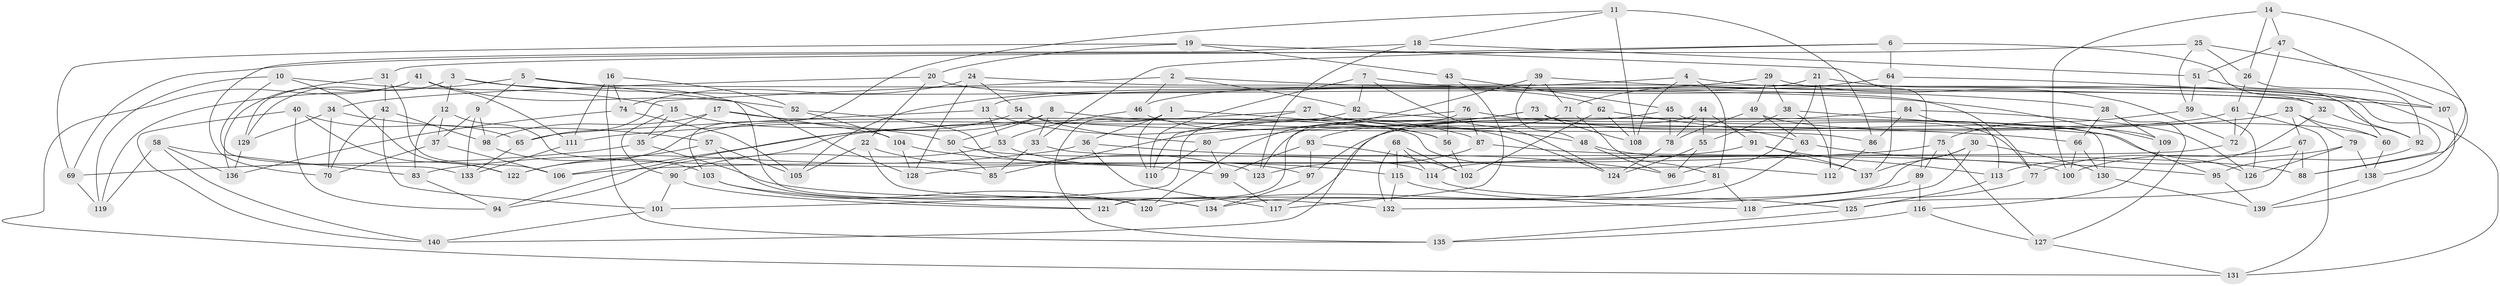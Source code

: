// coarse degree distribution, {8: 0.16666666666666666, 4: 0.5714285714285714, 6: 0.19047619047619047, 11: 0.011904761904761904, 10: 0.023809523809523808, 3: 0.011904761904761904, 5: 0.023809523809523808}
// Generated by graph-tools (version 1.1) at 2025/20/03/04/25 18:20:51]
// undirected, 140 vertices, 280 edges
graph export_dot {
graph [start="1"]
  node [color=gray90,style=filled];
  1;
  2;
  3;
  4;
  5;
  6;
  7;
  8;
  9;
  10;
  11;
  12;
  13;
  14;
  15;
  16;
  17;
  18;
  19;
  20;
  21;
  22;
  23;
  24;
  25;
  26;
  27;
  28;
  29;
  30;
  31;
  32;
  33;
  34;
  35;
  36;
  37;
  38;
  39;
  40;
  41;
  42;
  43;
  44;
  45;
  46;
  47;
  48;
  49;
  50;
  51;
  52;
  53;
  54;
  55;
  56;
  57;
  58;
  59;
  60;
  61;
  62;
  63;
  64;
  65;
  66;
  67;
  68;
  69;
  70;
  71;
  72;
  73;
  74;
  75;
  76;
  77;
  78;
  79;
  80;
  81;
  82;
  83;
  84;
  85;
  86;
  87;
  88;
  89;
  90;
  91;
  92;
  93;
  94;
  95;
  96;
  97;
  98;
  99;
  100;
  101;
  102;
  103;
  104;
  105;
  106;
  107;
  108;
  109;
  110;
  111;
  112;
  113;
  114;
  115;
  116;
  117;
  118;
  119;
  120;
  121;
  122;
  123;
  124;
  125;
  126;
  127;
  128;
  129;
  130;
  131;
  132;
  133;
  134;
  135;
  136;
  137;
  138;
  139;
  140;
  1 -- 56;
  1 -- 36;
  1 -- 135;
  1 -- 110;
  2 -- 77;
  2 -- 46;
  2 -- 82;
  2 -- 65;
  3 -- 128;
  3 -- 12;
  3 -- 109;
  3 -- 129;
  4 -- 13;
  4 -- 108;
  4 -- 81;
  4 -- 88;
  5 -- 134;
  5 -- 32;
  5 -- 119;
  5 -- 9;
  6 -- 33;
  6 -- 32;
  6 -- 31;
  6 -- 64;
  7 -- 110;
  7 -- 124;
  7 -- 28;
  7 -- 82;
  8 -- 33;
  8 -- 66;
  8 -- 50;
  8 -- 94;
  9 -- 37;
  9 -- 98;
  9 -- 133;
  10 -- 119;
  10 -- 133;
  10 -- 15;
  10 -- 122;
  11 -- 86;
  11 -- 18;
  11 -- 108;
  11 -- 103;
  12 -- 85;
  12 -- 37;
  12 -- 83;
  13 -- 87;
  13 -- 65;
  13 -- 53;
  14 -- 100;
  14 -- 47;
  14 -- 88;
  14 -- 26;
  15 -- 90;
  15 -- 50;
  15 -- 35;
  16 -- 52;
  16 -- 74;
  16 -- 111;
  16 -- 135;
  17 -- 104;
  17 -- 112;
  17 -- 35;
  17 -- 98;
  18 -- 123;
  18 -- 70;
  18 -- 51;
  19 -- 89;
  19 -- 20;
  19 -- 43;
  19 -- 69;
  20 -- 62;
  20 -- 34;
  20 -- 22;
  21 -- 131;
  21 -- 96;
  21 -- 112;
  21 -- 46;
  22 -- 105;
  22 -- 134;
  22 -- 123;
  23 -- 67;
  23 -- 94;
  23 -- 60;
  23 -- 79;
  24 -- 92;
  24 -- 74;
  24 -- 128;
  24 -- 54;
  25 -- 26;
  25 -- 69;
  25 -- 138;
  25 -- 59;
  26 -- 61;
  26 -- 92;
  27 -- 48;
  27 -- 106;
  27 -- 110;
  27 -- 124;
  28 -- 109;
  28 -- 66;
  28 -- 127;
  29 -- 49;
  29 -- 72;
  29 -- 105;
  29 -- 38;
  30 -- 137;
  30 -- 130;
  30 -- 121;
  30 -- 118;
  31 -- 106;
  31 -- 129;
  31 -- 42;
  32 -- 113;
  32 -- 92;
  33 -- 85;
  33 -- 100;
  34 -- 129;
  34 -- 70;
  34 -- 57;
  35 -- 132;
  35 -- 69;
  36 -- 117;
  36 -- 96;
  36 -- 83;
  37 -- 70;
  37 -- 106;
  38 -- 55;
  38 -- 112;
  38 -- 95;
  39 -- 120;
  39 -- 48;
  39 -- 71;
  39 -- 107;
  40 -- 140;
  40 -- 94;
  40 -- 122;
  40 -- 65;
  41 -- 111;
  41 -- 52;
  41 -- 131;
  41 -- 136;
  42 -- 70;
  42 -- 98;
  42 -- 101;
  43 -- 56;
  43 -- 117;
  43 -- 45;
  44 -- 55;
  44 -- 117;
  44 -- 78;
  44 -- 91;
  45 -- 140;
  45 -- 77;
  45 -- 78;
  46 -- 53;
  46 -- 56;
  47 -- 51;
  47 -- 72;
  47 -- 107;
  48 -- 96;
  48 -- 137;
  49 -- 63;
  49 -- 78;
  49 -- 60;
  50 -- 114;
  50 -- 85;
  51 -- 59;
  51 -- 60;
  52 -- 99;
  52 -- 104;
  53 -- 90;
  53 -- 97;
  54 -- 86;
  54 -- 122;
  54 -- 80;
  55 -- 124;
  55 -- 96;
  56 -- 102;
  57 -- 122;
  57 -- 105;
  57 -- 120;
  58 -- 119;
  58 -- 140;
  58 -- 83;
  58 -- 136;
  59 -- 75;
  59 -- 126;
  60 -- 138;
  61 -- 72;
  61 -- 85;
  61 -- 131;
  62 -- 63;
  62 -- 108;
  62 -- 102;
  63 -- 95;
  63 -- 134;
  64 -- 137;
  64 -- 71;
  64 -- 107;
  65 -- 133;
  66 -- 130;
  66 -- 100;
  67 -- 77;
  67 -- 88;
  67 -- 125;
  68 -- 102;
  68 -- 115;
  68 -- 132;
  68 -- 114;
  69 -- 119;
  71 -- 81;
  71 -- 93;
  72 -- 114;
  73 -- 80;
  73 -- 123;
  73 -- 109;
  73 -- 108;
  74 -- 105;
  74 -- 136;
  75 -- 106;
  75 -- 127;
  75 -- 89;
  76 -- 87;
  76 -- 111;
  76 -- 126;
  76 -- 121;
  77 -- 118;
  78 -- 124;
  79 -- 100;
  79 -- 126;
  79 -- 138;
  80 -- 99;
  80 -- 110;
  81 -- 118;
  81 -- 120;
  82 -- 101;
  82 -- 130;
  83 -- 94;
  84 -- 86;
  84 -- 126;
  84 -- 113;
  84 -- 97;
  86 -- 112;
  87 -- 123;
  87 -- 88;
  89 -- 116;
  89 -- 132;
  90 -- 121;
  90 -- 101;
  91 -- 137;
  91 -- 113;
  91 -- 128;
  92 -- 95;
  93 -- 97;
  93 -- 99;
  93 -- 102;
  95 -- 139;
  97 -- 134;
  98 -- 103;
  99 -- 117;
  101 -- 140;
  103 -- 120;
  103 -- 121;
  104 -- 115;
  104 -- 128;
  107 -- 139;
  109 -- 116;
  111 -- 133;
  113 -- 125;
  114 -- 125;
  115 -- 118;
  115 -- 132;
  116 -- 135;
  116 -- 127;
  125 -- 135;
  127 -- 131;
  129 -- 136;
  130 -- 139;
  138 -- 139;
}
